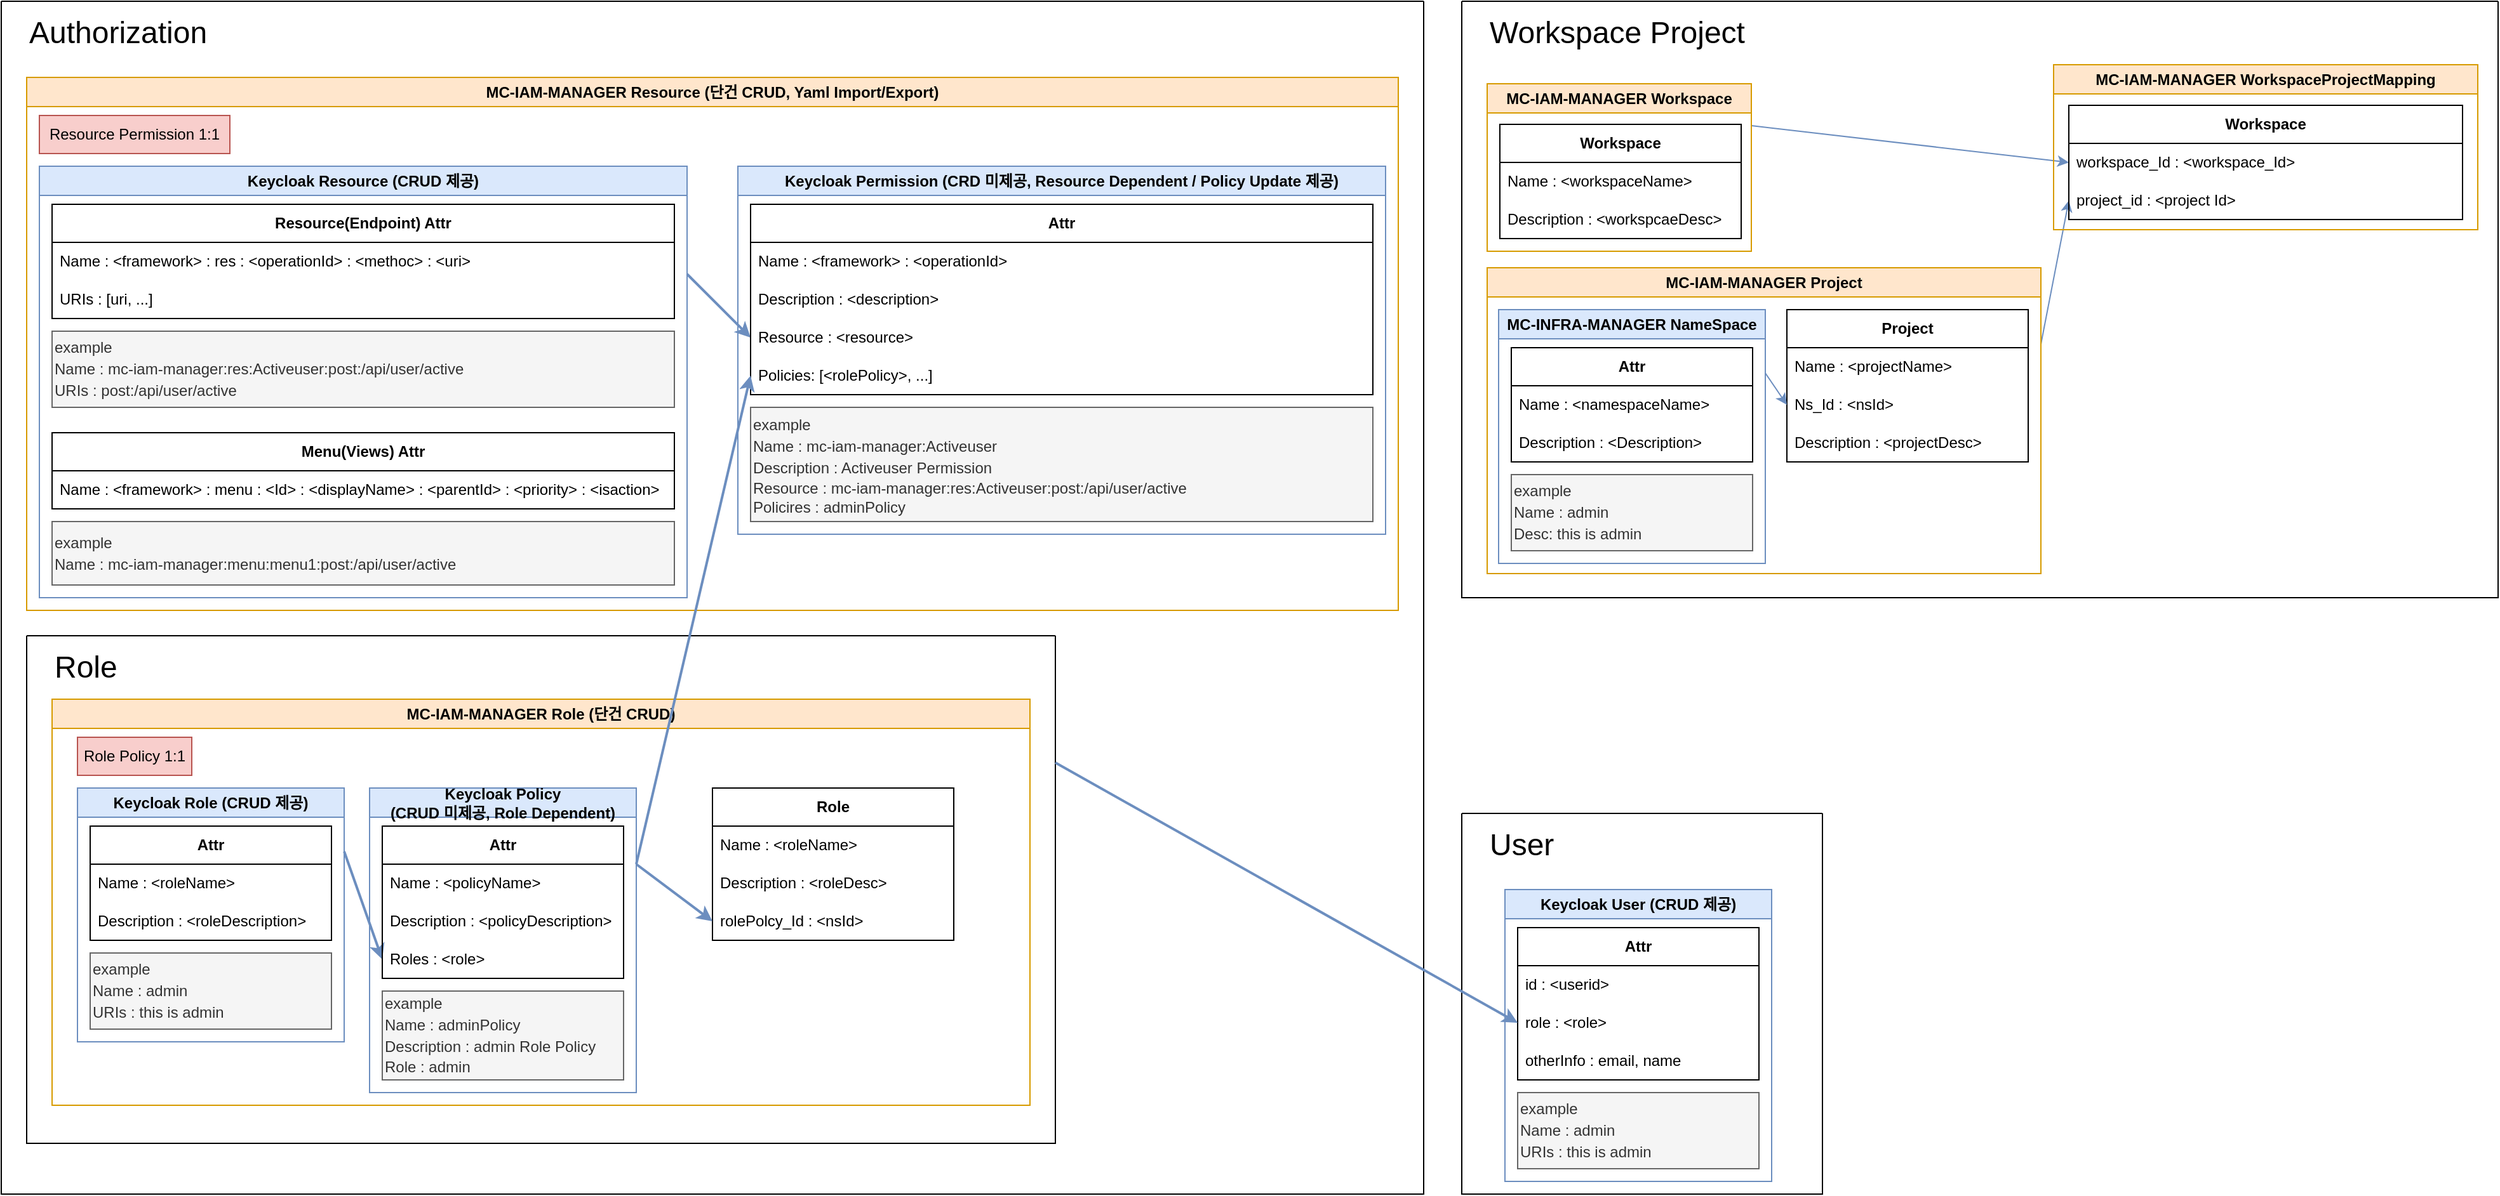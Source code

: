 <mxfile>
    <diagram id="9qXwalDAVlFxUm1vrcqF" name="Page-1">
        <mxGraphModel dx="3088" dy="1493" grid="1" gridSize="10" guides="1" tooltips="1" connect="1" arrows="1" fold="1" page="1" pageScale="1" pageWidth="850" pageHeight="1100" math="0" shadow="0">
            <root>
                <mxCell id="0"/>
                <mxCell id="1" parent="0"/>
                <mxCell id="4" value="" style="swimlane;startSize=0;fontColor=none;fontStyle=0" parent="1" vertex="1">
                    <mxGeometry x="-510" y="70" width="1120" height="940" as="geometry"/>
                </mxCell>
                <mxCell id="5" value="&lt;font style=&quot;font-size: 24px;&quot;&gt;Authorization&lt;/font&gt;" style="text;html=1;strokeColor=none;fillColor=none;align=left;verticalAlign=middle;whiteSpace=wrap;rounded=0;fontColor=none;" parent="4" vertex="1">
                    <mxGeometry x="20" y="10" width="110" height="30" as="geometry"/>
                </mxCell>
                <mxCell id="37" value="MC-IAM-MANAGER Resource (단건 CRUD, Yaml Import/Export)" style="swimlane;whiteSpace=wrap;html=1;fontSize=12;fillColor=#ffe6cc;strokeColor=#d79b00;" parent="4" vertex="1">
                    <mxGeometry x="20" y="60" width="1080" height="420" as="geometry"/>
                </mxCell>
                <mxCell id="50" style="edgeStyle=none;html=1;exitX=1;exitY=0.25;exitDx=0;exitDy=0;entryX=0;entryY=0.5;entryDx=0;entryDy=0;strokeWidth=2;fontSize=12;fontColor=none;fillColor=#dae8fc;strokeColor=#6c8ebf;" parent="37" source="2" target="31" edge="1">
                    <mxGeometry relative="1" as="geometry"/>
                </mxCell>
                <mxCell id="2" value="Keycloak Resource (CRUD 제공)" style="swimlane;whiteSpace=wrap;html=1;fillColor=#dae8fc;strokeColor=#6c8ebf;" parent="37" vertex="1">
                    <mxGeometry x="10" y="70" width="510" height="340" as="geometry"/>
                </mxCell>
                <mxCell id="6" value="&lt;p style=&quot;line-height: 40%; font-size: 12px;&quot;&gt;&lt;font style=&quot;font-size: 12px;&quot;&gt;example&lt;/font&gt;&lt;/p&gt;&lt;p style=&quot;line-height: 40%; font-size: 12px;&quot;&gt;&lt;span style=&quot;background-color: initial;&quot;&gt;&lt;font style=&quot;font-size: 12px;&quot;&gt;Name : mc-iam-manager:res:Activeuser:post:/api/user/active&lt;/font&gt;&lt;/span&gt;&lt;/p&gt;&lt;p style=&quot;line-height: 40%; font-size: 12px;&quot;&gt;&lt;font style=&quot;font-size: 12px;&quot;&gt;URIs :&amp;nbsp;post:/api/user/active&lt;/font&gt;&lt;/p&gt;" style="rounded=0;whiteSpace=wrap;html=1;fontSize=24;align=left;fillColor=#f5f5f5;strokeColor=#666666;fontColor=#333333;" parent="2" vertex="1">
                    <mxGeometry x="10" y="130" width="490" height="60" as="geometry"/>
                </mxCell>
                <mxCell id="7" value="Resource(Endpoint) Attr" style="swimlane;fontStyle=1;childLayout=stackLayout;horizontal=1;startSize=30;horizontalStack=0;resizeParent=1;resizeParentMax=0;resizeLast=0;collapsible=1;marginBottom=0;whiteSpace=wrap;html=1;fontSize=12;fontColor=none;" parent="2" vertex="1">
                    <mxGeometry x="10" y="30" width="490" height="90" as="geometry"/>
                </mxCell>
                <mxCell id="8" value="Name :&amp;nbsp;&lt;span style=&quot;text-align: center;&quot;&gt;&amp;lt;framework&amp;gt; : res : &amp;lt;operationId&amp;gt; : &amp;lt;methoc&amp;gt; : &amp;lt;uri&amp;gt;&lt;/span&gt;" style="text;strokeColor=none;fillColor=none;align=left;verticalAlign=middle;spacingLeft=4;spacingRight=4;overflow=hidden;points=[[0,0.5],[1,0.5]];portConstraint=eastwest;rotatable=0;whiteSpace=wrap;html=1;fontSize=12;fontColor=none;" parent="7" vertex="1">
                    <mxGeometry y="30" width="490" height="30" as="geometry"/>
                </mxCell>
                <mxCell id="9" value="&lt;div style=&quot;text-align: center;&quot;&gt;&lt;span style=&quot;background-color: initial;&quot;&gt;URIs : [uri, ...]&lt;/span&gt;&lt;/div&gt;" style="text;strokeColor=none;fillColor=none;align=left;verticalAlign=middle;spacingLeft=4;spacingRight=4;overflow=hidden;points=[[0,0.5],[1,0.5]];portConstraint=eastwest;rotatable=0;whiteSpace=wrap;html=1;fontSize=12;fontColor=none;" parent="7" vertex="1">
                    <mxGeometry y="60" width="490" height="30" as="geometry"/>
                </mxCell>
                <mxCell id="21" value="Menu(Views) Attr" style="swimlane;fontStyle=1;childLayout=stackLayout;horizontal=1;startSize=30;horizontalStack=0;resizeParent=1;resizeParentMax=0;resizeLast=0;collapsible=1;marginBottom=0;whiteSpace=wrap;html=1;fontSize=12;fontColor=none;" parent="2" vertex="1">
                    <mxGeometry x="10" y="210" width="490" height="60" as="geometry"/>
                </mxCell>
                <mxCell id="22" value="Name :&amp;nbsp;&lt;span style=&quot;text-align: center;&quot;&gt;&amp;lt;framework&amp;gt; : menu : &amp;lt;Id&amp;gt;&amp;nbsp;&lt;/span&gt;&lt;span style=&quot;border-color: var(--border-color); text-align: center;&quot;&gt;: &amp;lt;displayName&lt;/span&gt;&lt;span style=&quot;border-color: var(--border-color); text-align: center;&quot;&gt;&amp;gt;&amp;nbsp;&lt;/span&gt;&lt;span style=&quot;text-align: center;&quot;&gt;: &amp;lt;parentI&lt;/span&gt;&lt;span style=&quot;text-align: center;&quot;&gt;d&amp;gt; : &amp;lt;priority&amp;gt; : &amp;lt;isaction&amp;gt;&lt;/span&gt;" style="text;strokeColor=none;fillColor=none;align=left;verticalAlign=middle;spacingLeft=4;spacingRight=4;overflow=hidden;points=[[0,0.5],[1,0.5]];portConstraint=eastwest;rotatable=0;whiteSpace=wrap;html=1;fontSize=12;fontColor=none;" parent="21" vertex="1">
                    <mxGeometry y="30" width="490" height="30" as="geometry"/>
                </mxCell>
                <mxCell id="24" value="&lt;p style=&quot;line-height: 40%; font-size: 12px;&quot;&gt;&lt;font style=&quot;font-size: 12px;&quot;&gt;example&lt;/font&gt;&lt;/p&gt;&lt;p style=&quot;line-height: 40%; font-size: 12px;&quot;&gt;&lt;span style=&quot;background-color: initial;&quot;&gt;&lt;font style=&quot;font-size: 12px;&quot;&gt;Name : mc-iam-manager:menu:menu1:post:/api/user/active&lt;/font&gt;&lt;/span&gt;&lt;/p&gt;" style="rounded=0;whiteSpace=wrap;html=1;fontSize=24;align=left;fillColor=#f5f5f5;strokeColor=#666666;fontColor=#333333;" parent="2" vertex="1">
                    <mxGeometry x="10" y="280" width="490" height="50" as="geometry"/>
                </mxCell>
                <mxCell id="27" value="Keycloak Permission (CRD 미제공, Resource Dependent / Policy Update 제공)" style="swimlane;whiteSpace=wrap;html=1;fillColor=#dae8fc;strokeColor=#6c8ebf;" parent="37" vertex="1">
                    <mxGeometry x="560" y="70" width="510" height="290" as="geometry"/>
                </mxCell>
                <mxCell id="28" value="&lt;p style=&quot;line-height: 40%; font-size: 12px;&quot;&gt;&lt;font style=&quot;font-size: 12px;&quot;&gt;example&lt;/font&gt;&lt;/p&gt;&lt;p style=&quot;line-height: 40%; font-size: 12px;&quot;&gt;&lt;font style=&quot;font-size: 12px;&quot;&gt;Name : mc-iam-manager:Activeuser&lt;/font&gt;&lt;/p&gt;&lt;p style=&quot;line-height: 40%; font-size: 12px;&quot;&gt;&lt;font style=&quot;font-size: 12px;&quot;&gt;Description : Activeuser Permission&lt;/font&gt;&lt;/p&gt;&lt;p style=&quot;line-height: 40%; font-size: 12px;&quot;&gt;&lt;font style=&quot;font-size: 12px;&quot;&gt;Resource : mc-iam-manager:res:Activeuser:post:/api/user/active&lt;/font&gt;&lt;/p&gt;&lt;p style=&quot;line-height: 0%; font-size: 12px;&quot;&gt;&lt;font style=&quot;font-size: 12px;&quot;&gt;Policires : adminPolicy&lt;/font&gt;&lt;/p&gt;" style="rounded=0;whiteSpace=wrap;html=1;fontSize=24;align=left;fillColor=#f5f5f5;strokeColor=#666666;fontColor=#333333;" parent="27" vertex="1">
                    <mxGeometry x="10" y="190" width="490" height="90" as="geometry"/>
                </mxCell>
                <mxCell id="29" value="Attr" style="swimlane;fontStyle=1;childLayout=stackLayout;horizontal=1;startSize=30;horizontalStack=0;resizeParent=1;resizeParentMax=0;resizeLast=0;collapsible=1;marginBottom=0;whiteSpace=wrap;html=1;fontSize=12;fontColor=none;" parent="27" vertex="1">
                    <mxGeometry x="10" y="30" width="490" height="150" as="geometry"/>
                </mxCell>
                <mxCell id="30" value="Name :&amp;nbsp;&lt;span style=&quot;text-align: center;&quot;&gt;&amp;lt;framework&amp;gt; : &amp;lt;operationId&amp;gt;&lt;/span&gt;" style="text;strokeColor=none;fillColor=none;align=left;verticalAlign=middle;spacingLeft=4;spacingRight=4;overflow=hidden;points=[[0,0.5],[1,0.5]];portConstraint=eastwest;rotatable=0;whiteSpace=wrap;html=1;fontSize=12;fontColor=none;" parent="29" vertex="1">
                    <mxGeometry y="30" width="490" height="30" as="geometry"/>
                </mxCell>
                <mxCell id="35" value="&lt;div style=&quot;text-align: center;&quot;&gt;&lt;span style=&quot;background-color: initial;&quot;&gt;Description : &amp;lt;description&amp;gt;&lt;/span&gt;&lt;/div&gt;" style="text;strokeColor=none;fillColor=none;align=left;verticalAlign=middle;spacingLeft=4;spacingRight=4;overflow=hidden;points=[[0,0.5],[1,0.5]];portConstraint=eastwest;rotatable=0;whiteSpace=wrap;html=1;fontSize=12;fontColor=none;" parent="29" vertex="1">
                    <mxGeometry y="60" width="490" height="30" as="geometry"/>
                </mxCell>
                <mxCell id="31" value="&lt;div style=&quot;text-align: center;&quot;&gt;&lt;span style=&quot;background-color: initial;&quot;&gt;Resource : &amp;lt;resource&amp;gt;&lt;/span&gt;&lt;/div&gt;" style="text;strokeColor=none;fillColor=none;align=left;verticalAlign=middle;spacingLeft=4;spacingRight=4;overflow=hidden;points=[[0,0.5],[1,0.5]];portConstraint=eastwest;rotatable=0;whiteSpace=wrap;html=1;fontSize=12;fontColor=none;" parent="29" vertex="1">
                    <mxGeometry y="90" width="490" height="30" as="geometry"/>
                </mxCell>
                <mxCell id="36" value="&lt;div style=&quot;text-align: center;&quot;&gt;&lt;span style=&quot;background-color: initial;&quot;&gt;Policies: [&amp;lt;rolePolicy&amp;gt;, ...]&lt;/span&gt;&lt;/div&gt;" style="text;strokeColor=none;fillColor=none;align=left;verticalAlign=middle;spacingLeft=4;spacingRight=4;overflow=hidden;points=[[0,0.5],[1,0.5]];portConstraint=eastwest;rotatable=0;whiteSpace=wrap;html=1;fontSize=12;fontColor=none;" parent="29" vertex="1">
                    <mxGeometry y="120" width="490" height="30" as="geometry"/>
                </mxCell>
                <mxCell id="54" value="Resource Permission 1:1" style="text;html=1;strokeColor=#b85450;fillColor=#f8cecc;align=center;verticalAlign=middle;whiteSpace=wrap;rounded=0;fontSize=12;" parent="37" vertex="1">
                    <mxGeometry x="10" y="30" width="150" height="30" as="geometry"/>
                </mxCell>
                <mxCell id="115" value="" style="swimlane;startSize=0;fontColor=none;fontStyle=0" vertex="1" parent="4">
                    <mxGeometry x="20" y="500" width="810" height="400" as="geometry"/>
                </mxCell>
                <mxCell id="116" value="&lt;font style=&quot;font-size: 24px;&quot;&gt;Role&lt;/font&gt;" style="text;html=1;strokeColor=none;fillColor=none;align=left;verticalAlign=middle;whiteSpace=wrap;rounded=0;fontColor=none;" vertex="1" parent="115">
                    <mxGeometry x="20" y="10" width="224" height="30" as="geometry"/>
                </mxCell>
                <mxCell id="26" value="MC-IAM-MANAGER Role (단건 CRUD)" style="swimlane;whiteSpace=wrap;html=1;fontSize=12;fillColor=#ffe6cc;strokeColor=#d79b00;" parent="115" vertex="1">
                    <mxGeometry x="20" y="50" width="770" height="320" as="geometry"/>
                </mxCell>
                <mxCell id="52" style="edgeStyle=none;html=1;exitX=1;exitY=0.25;exitDx=0;exitDy=0;entryX=0;entryY=0.5;entryDx=0;entryDy=0;strokeWidth=2;fontSize=12;fontColor=none;fillColor=#dae8fc;strokeColor=#6c8ebf;" parent="26" source="11" target="25" edge="1">
                    <mxGeometry relative="1" as="geometry"/>
                </mxCell>
                <mxCell id="11" value="Keycloak Role (CRUD 제공)" style="swimlane;whiteSpace=wrap;html=1;fillColor=#dae8fc;strokeColor=#6c8ebf;" parent="26" vertex="1">
                    <mxGeometry x="20" y="70" width="210" height="200" as="geometry"/>
                </mxCell>
                <mxCell id="12" value="&lt;p style=&quot;line-height: 40%; font-size: 12px;&quot;&gt;&lt;font style=&quot;font-size: 12px;&quot;&gt;example&lt;/font&gt;&lt;/p&gt;&lt;p style=&quot;line-height: 40%; font-size: 12px;&quot;&gt;&lt;span style=&quot;background-color: initial;&quot;&gt;&lt;font style=&quot;font-size: 12px;&quot;&gt;Name : admin&lt;/font&gt;&lt;/span&gt;&lt;/p&gt;&lt;p style=&quot;line-height: 40%; font-size: 12px;&quot;&gt;&lt;span style=&quot;background-color: initial;&quot;&gt;URIs : this is admin&lt;/span&gt;&lt;/p&gt;" style="rounded=0;whiteSpace=wrap;html=1;fontSize=24;align=left;fillColor=#f5f5f5;strokeColor=#666666;fontColor=#333333;" parent="11" vertex="1">
                    <mxGeometry x="10" y="130" width="190" height="60" as="geometry"/>
                </mxCell>
                <mxCell id="13" value="Attr" style="swimlane;fontStyle=1;childLayout=stackLayout;horizontal=1;startSize=30;horizontalStack=0;resizeParent=1;resizeParentMax=0;resizeLast=0;collapsible=1;marginBottom=0;whiteSpace=wrap;html=1;fontSize=12;fontColor=none;" parent="11" vertex="1">
                    <mxGeometry x="10" y="30" width="190" height="90" as="geometry"/>
                </mxCell>
                <mxCell id="14" value="Name :&amp;nbsp;&lt;span style=&quot;text-align: center;&quot;&gt;&amp;lt;roleName&amp;gt;&lt;/span&gt;" style="text;strokeColor=none;fillColor=none;align=left;verticalAlign=middle;spacingLeft=4;spacingRight=4;overflow=hidden;points=[[0,0.5],[1,0.5]];portConstraint=eastwest;rotatable=0;whiteSpace=wrap;html=1;fontSize=12;fontColor=none;" parent="13" vertex="1">
                    <mxGeometry y="30" width="190" height="30" as="geometry"/>
                </mxCell>
                <mxCell id="15" value="&lt;div style=&quot;text-align: center;&quot;&gt;Description : &amp;lt;roleDescription&amp;gt;&lt;br&gt;&lt;/div&gt;" style="text;strokeColor=none;fillColor=none;align=left;verticalAlign=middle;spacingLeft=4;spacingRight=4;overflow=hidden;points=[[0,0.5],[1,0.5]];portConstraint=eastwest;rotatable=0;whiteSpace=wrap;html=1;fontSize=12;fontColor=none;" parent="13" vertex="1">
                    <mxGeometry y="60" width="190" height="30" as="geometry"/>
                </mxCell>
                <mxCell id="16" value="Keycloak Policy &lt;br&gt;(CRUD 미제공, Role Dependent)" style="swimlane;whiteSpace=wrap;html=1;fillColor=#dae8fc;strokeColor=#6c8ebf;startSize=23;" parent="26" vertex="1">
                    <mxGeometry x="250" y="70" width="210" height="240" as="geometry"/>
                </mxCell>
                <mxCell id="17" value="&lt;p style=&quot;line-height: 40%; font-size: 12px;&quot;&gt;&lt;font style=&quot;font-size: 12px;&quot;&gt;example&lt;/font&gt;&lt;/p&gt;&lt;p style=&quot;line-height: 40%; font-size: 12px;&quot;&gt;&lt;span style=&quot;background-color: initial;&quot;&gt;&lt;font style=&quot;font-size: 12px;&quot;&gt;Name : adminPolicy&lt;/font&gt;&lt;/span&gt;&lt;/p&gt;&lt;p style=&quot;line-height: 40%; font-size: 12px;&quot;&gt;&lt;span style=&quot;background-color: initial;&quot;&gt;Description : admin Role Policy&lt;/span&gt;&lt;/p&gt;&lt;p style=&quot;line-height: 40%; font-size: 12px;&quot;&gt;&lt;span style=&quot;background-color: initial;&quot;&gt;Role : admin&lt;/span&gt;&lt;/p&gt;" style="rounded=0;whiteSpace=wrap;html=1;fontSize=24;align=left;fillColor=#f5f5f5;strokeColor=#666666;fontColor=#333333;" parent="16" vertex="1">
                    <mxGeometry x="10" y="160" width="190" height="70" as="geometry"/>
                </mxCell>
                <mxCell id="18" value="Attr" style="swimlane;fontStyle=1;childLayout=stackLayout;horizontal=1;startSize=30;horizontalStack=0;resizeParent=1;resizeParentMax=0;resizeLast=0;collapsible=1;marginBottom=0;whiteSpace=wrap;html=1;fontSize=12;fontColor=none;" parent="16" vertex="1">
                    <mxGeometry x="10" y="30" width="190" height="120" as="geometry"/>
                </mxCell>
                <mxCell id="19" value="Name :&amp;nbsp;&lt;span style=&quot;text-align: center;&quot;&gt;&amp;lt;policyName&amp;gt;&lt;/span&gt;" style="text;strokeColor=none;fillColor=none;align=left;verticalAlign=middle;spacingLeft=4;spacingRight=4;overflow=hidden;points=[[0,0.5],[1,0.5]];portConstraint=eastwest;rotatable=0;whiteSpace=wrap;html=1;fontSize=12;fontColor=none;" parent="18" vertex="1">
                    <mxGeometry y="30" width="190" height="30" as="geometry"/>
                </mxCell>
                <mxCell id="20" value="&lt;div style=&quot;text-align: center;&quot;&gt;Description : &amp;lt;policyDescription&amp;gt;&lt;br&gt;&lt;/div&gt;" style="text;strokeColor=none;fillColor=none;align=left;verticalAlign=middle;spacingLeft=4;spacingRight=4;overflow=hidden;points=[[0,0.5],[1,0.5]];portConstraint=eastwest;rotatable=0;whiteSpace=wrap;html=1;fontSize=12;fontColor=none;" parent="18" vertex="1">
                    <mxGeometry y="60" width="190" height="30" as="geometry"/>
                </mxCell>
                <mxCell id="25" value="&lt;div style=&quot;text-align: center;&quot;&gt;Roles : &amp;lt;role&amp;gt;&lt;br&gt;&lt;/div&gt;" style="text;strokeColor=none;fillColor=none;align=left;verticalAlign=middle;spacingLeft=4;spacingRight=4;overflow=hidden;points=[[0,0.5],[1,0.5]];portConstraint=eastwest;rotatable=0;whiteSpace=wrap;html=1;fontSize=12;fontColor=none;" parent="18" vertex="1">
                    <mxGeometry y="90" width="190" height="30" as="geometry"/>
                </mxCell>
                <mxCell id="53" value="Role Policy 1:1" style="text;html=1;strokeColor=#b85450;fillColor=#f8cecc;align=center;verticalAlign=middle;whiteSpace=wrap;rounded=0;fontSize=12;" parent="26" vertex="1">
                    <mxGeometry x="20" y="30" width="90" height="30" as="geometry"/>
                </mxCell>
                <mxCell id="140" value="Role" style="swimlane;fontStyle=1;childLayout=stackLayout;horizontal=1;startSize=30;horizontalStack=0;resizeParent=1;resizeParentMax=0;resizeLast=0;collapsible=1;marginBottom=0;whiteSpace=wrap;html=1;fontSize=12;fontColor=none;" vertex="1" parent="26">
                    <mxGeometry x="520" y="70" width="190" height="120" as="geometry"/>
                </mxCell>
                <mxCell id="141" value="Name :&amp;nbsp;&lt;span style=&quot;text-align: center;&quot;&gt;&amp;lt;roleName&amp;gt;&lt;/span&gt;" style="text;strokeColor=none;fillColor=none;align=left;verticalAlign=middle;spacingLeft=4;spacingRight=4;overflow=hidden;points=[[0,0.5],[1,0.5]];portConstraint=eastwest;rotatable=0;whiteSpace=wrap;html=1;fontSize=12;fontColor=none;" vertex="1" parent="140">
                    <mxGeometry y="30" width="190" height="30" as="geometry"/>
                </mxCell>
                <mxCell id="142" value="&lt;div style=&quot;text-align: center;&quot;&gt;Description : &amp;lt;roleDesc&amp;gt;&lt;br&gt;&lt;/div&gt;" style="text;strokeColor=none;fillColor=none;align=left;verticalAlign=middle;spacingLeft=4;spacingRight=4;overflow=hidden;points=[[0,0.5],[1,0.5]];portConstraint=eastwest;rotatable=0;whiteSpace=wrap;html=1;fontSize=12;fontColor=none;" vertex="1" parent="140">
                    <mxGeometry y="60" width="190" height="30" as="geometry"/>
                </mxCell>
                <mxCell id="143" value="rolePolcy_Id :&amp;nbsp;&lt;span style=&quot;text-align: center;&quot;&gt;&amp;lt;nsId&amp;gt;&lt;/span&gt;" style="text;strokeColor=none;fillColor=none;align=left;verticalAlign=middle;spacingLeft=4;spacingRight=4;overflow=hidden;points=[[0,0.5],[1,0.5]];portConstraint=eastwest;rotatable=0;whiteSpace=wrap;html=1;fontSize=12;fontColor=none;" vertex="1" parent="140">
                    <mxGeometry y="90" width="190" height="30" as="geometry"/>
                </mxCell>
                <mxCell id="139" style="edgeStyle=none;html=1;exitX=1;exitY=0.25;exitDx=0;exitDy=0;entryX=0;entryY=0.5;entryDx=0;entryDy=0;fillColor=#dae8fc;strokeColor=#6c8ebf;strokeWidth=2;" edge="1" parent="26" source="16" target="143">
                    <mxGeometry relative="1" as="geometry">
                        <mxPoint x="1114" y="255" as="targetPoint"/>
                    </mxGeometry>
                </mxCell>
                <mxCell id="144" style="edgeStyle=none;html=1;exitX=1;exitY=0.25;exitDx=0;exitDy=0;entryX=0;entryY=0.5;entryDx=0;entryDy=0;fillColor=#dae8fc;strokeColor=#6c8ebf;strokeWidth=2;" edge="1" parent="4" source="16" target="36">
                    <mxGeometry relative="1" as="geometry"/>
                </mxCell>
                <mxCell id="56" value="" style="swimlane;startSize=0;fontColor=none;fontStyle=0" parent="1" vertex="1">
                    <mxGeometry x="640" y="70" width="816" height="470" as="geometry"/>
                </mxCell>
                <mxCell id="57" value="&lt;font style=&quot;font-size: 24px;&quot;&gt;Workspace Project&lt;/font&gt;" style="text;html=1;strokeColor=none;fillColor=none;align=left;verticalAlign=middle;whiteSpace=wrap;rounded=0;fontColor=none;" parent="56" vertex="1">
                    <mxGeometry x="20" y="10" width="224" height="30" as="geometry"/>
                </mxCell>
                <mxCell id="114" style="edgeStyle=none;html=1;exitX=1;exitY=0.25;exitDx=0;exitDy=0;entryX=0;entryY=0.5;entryDx=0;entryDy=0;fillColor=#dae8fc;strokeColor=#6c8ebf;" edge="1" parent="56" source="76" target="110">
                    <mxGeometry relative="1" as="geometry"/>
                </mxCell>
                <mxCell id="76" value="MC-IAM-MANAGER Workspace" style="swimlane;whiteSpace=wrap;html=1;fontSize=12;fillColor=#ffe6cc;strokeColor=#d79b00;" parent="56" vertex="1">
                    <mxGeometry x="20" y="65" width="208" height="132" as="geometry"/>
                </mxCell>
                <mxCell id="91" value="Workspace" style="swimlane;fontStyle=1;childLayout=stackLayout;horizontal=1;startSize=30;horizontalStack=0;resizeParent=1;resizeParentMax=0;resizeLast=0;collapsible=1;marginBottom=0;whiteSpace=wrap;html=1;fontSize=12;fontColor=none;" parent="76" vertex="1">
                    <mxGeometry x="10" y="32" width="190" height="90" as="geometry"/>
                </mxCell>
                <mxCell id="92" value="Name :&amp;nbsp;&lt;span style=&quot;text-align: center;&quot;&gt;&amp;lt;workspaceName&amp;gt;&lt;/span&gt;" style="text;strokeColor=none;fillColor=none;align=left;verticalAlign=middle;spacingLeft=4;spacingRight=4;overflow=hidden;points=[[0,0.5],[1,0.5]];portConstraint=eastwest;rotatable=0;whiteSpace=wrap;html=1;fontSize=12;fontColor=none;" parent="91" vertex="1">
                    <mxGeometry y="30" width="190" height="30" as="geometry"/>
                </mxCell>
                <mxCell id="93" value="&lt;div style=&quot;text-align: center;&quot;&gt;Description : &amp;lt;workspcaeDesc&amp;gt;&lt;br&gt;&lt;/div&gt;" style="text;strokeColor=none;fillColor=none;align=left;verticalAlign=middle;spacingLeft=4;spacingRight=4;overflow=hidden;points=[[0,0.5],[1,0.5]];portConstraint=eastwest;rotatable=0;whiteSpace=wrap;html=1;fontSize=12;fontColor=none;" parent="91" vertex="1">
                    <mxGeometry y="60" width="190" height="30" as="geometry"/>
                </mxCell>
                <mxCell id="113" style="edgeStyle=none;html=1;exitX=1;exitY=0.25;exitDx=0;exitDy=0;entryX=0;entryY=0.5;entryDx=0;entryDy=0;fillColor=#dae8fc;strokeColor=#6c8ebf;" edge="1" parent="56" source="94" target="111">
                    <mxGeometry relative="1" as="geometry"/>
                </mxCell>
                <mxCell id="94" value="MC-IAM-MANAGER Project" style="swimlane;whiteSpace=wrap;html=1;fontSize=12;fillColor=#ffe6cc;strokeColor=#d79b00;" parent="56" vertex="1">
                    <mxGeometry x="20" y="210" width="436" height="241" as="geometry"/>
                </mxCell>
                <mxCell id="95" value="Project" style="swimlane;fontStyle=1;childLayout=stackLayout;horizontal=1;startSize=30;horizontalStack=0;resizeParent=1;resizeParentMax=0;resizeLast=0;collapsible=1;marginBottom=0;whiteSpace=wrap;html=1;fontSize=12;fontColor=none;" parent="94" vertex="1">
                    <mxGeometry x="236" y="33" width="190" height="120" as="geometry"/>
                </mxCell>
                <mxCell id="96" value="Name :&amp;nbsp;&lt;span style=&quot;text-align: center;&quot;&gt;&amp;lt;projectName&amp;gt;&lt;/span&gt;" style="text;strokeColor=none;fillColor=none;align=left;verticalAlign=middle;spacingLeft=4;spacingRight=4;overflow=hidden;points=[[0,0.5],[1,0.5]];portConstraint=eastwest;rotatable=0;whiteSpace=wrap;html=1;fontSize=12;fontColor=none;" parent="95" vertex="1">
                    <mxGeometry y="30" width="190" height="30" as="geometry"/>
                </mxCell>
                <mxCell id="106" value="Ns_Id :&amp;nbsp;&lt;span style=&quot;text-align: center;&quot;&gt;&amp;lt;nsId&amp;gt;&lt;/span&gt;" style="text;strokeColor=none;fillColor=none;align=left;verticalAlign=middle;spacingLeft=4;spacingRight=4;overflow=hidden;points=[[0,0.5],[1,0.5]];portConstraint=eastwest;rotatable=0;whiteSpace=wrap;html=1;fontSize=12;fontColor=none;" vertex="1" parent="95">
                    <mxGeometry y="60" width="190" height="30" as="geometry"/>
                </mxCell>
                <mxCell id="97" value="&lt;div style=&quot;text-align: center;&quot;&gt;Description : &amp;lt;projectDesc&amp;gt;&lt;br&gt;&lt;/div&gt;" style="text;strokeColor=none;fillColor=none;align=left;verticalAlign=middle;spacingLeft=4;spacingRight=4;overflow=hidden;points=[[0,0.5],[1,0.5]];portConstraint=eastwest;rotatable=0;whiteSpace=wrap;html=1;fontSize=12;fontColor=none;" parent="95" vertex="1">
                    <mxGeometry y="90" width="190" height="30" as="geometry"/>
                </mxCell>
                <mxCell id="107" style="edgeStyle=none;html=1;exitX=1;exitY=0.25;exitDx=0;exitDy=0;entryX=0;entryY=0.5;entryDx=0;entryDy=0;fillColor=#dae8fc;strokeColor=#6c8ebf;" edge="1" parent="94" source="98" target="106">
                    <mxGeometry relative="1" as="geometry"/>
                </mxCell>
                <mxCell id="98" value="MC-INFRA-MANAGER NameSpace" style="swimlane;whiteSpace=wrap;html=1;fillColor=#dae8fc;strokeColor=#6c8ebf;" parent="94" vertex="1">
                    <mxGeometry x="9" y="33" width="210" height="200" as="geometry"/>
                </mxCell>
                <mxCell id="99" value="&lt;p style=&quot;line-height: 40%; font-size: 12px;&quot;&gt;&lt;font style=&quot;font-size: 12px;&quot;&gt;example&lt;/font&gt;&lt;/p&gt;&lt;p style=&quot;line-height: 40%; font-size: 12px;&quot;&gt;&lt;span style=&quot;background-color: initial;&quot;&gt;&lt;font style=&quot;font-size: 12px;&quot;&gt;Name : admin&lt;/font&gt;&lt;/span&gt;&lt;/p&gt;&lt;p style=&quot;line-height: 40%; font-size: 12px;&quot;&gt;&lt;span style=&quot;background-color: initial;&quot;&gt;Desc: this is admin&lt;/span&gt;&lt;/p&gt;" style="rounded=0;whiteSpace=wrap;html=1;fontSize=24;align=left;fillColor=#f5f5f5;strokeColor=#666666;fontColor=#333333;" parent="98" vertex="1">
                    <mxGeometry x="10" y="130" width="190" height="60" as="geometry"/>
                </mxCell>
                <mxCell id="100" value="Attr" style="swimlane;fontStyle=1;childLayout=stackLayout;horizontal=1;startSize=30;horizontalStack=0;resizeParent=1;resizeParentMax=0;resizeLast=0;collapsible=1;marginBottom=0;whiteSpace=wrap;html=1;fontSize=12;fontColor=none;" parent="98" vertex="1">
                    <mxGeometry x="10" y="30" width="190" height="90" as="geometry"/>
                </mxCell>
                <mxCell id="101" value="Name :&amp;nbsp;&lt;span style=&quot;text-align: center;&quot;&gt;&amp;lt;namespaceName&amp;gt;&lt;/span&gt;" style="text;strokeColor=none;fillColor=none;align=left;verticalAlign=middle;spacingLeft=4;spacingRight=4;overflow=hidden;points=[[0,0.5],[1,0.5]];portConstraint=eastwest;rotatable=0;whiteSpace=wrap;html=1;fontSize=12;fontColor=none;" parent="100" vertex="1">
                    <mxGeometry y="30" width="190" height="30" as="geometry"/>
                </mxCell>
                <mxCell id="102" value="&lt;div style=&quot;text-align: center;&quot;&gt;Description : &amp;lt;Description&amp;gt;&lt;br&gt;&lt;/div&gt;" style="text;strokeColor=none;fillColor=none;align=left;verticalAlign=middle;spacingLeft=4;spacingRight=4;overflow=hidden;points=[[0,0.5],[1,0.5]];portConstraint=eastwest;rotatable=0;whiteSpace=wrap;html=1;fontSize=12;fontColor=none;" parent="100" vertex="1">
                    <mxGeometry y="60" width="190" height="30" as="geometry"/>
                </mxCell>
                <mxCell id="108" value="MC-IAM-MANAGER WorkspaceProjectMapping" style="swimlane;whiteSpace=wrap;html=1;fontSize=12;fillColor=#ffe6cc;strokeColor=#d79b00;" vertex="1" parent="56">
                    <mxGeometry x="466" y="50" width="334" height="130" as="geometry"/>
                </mxCell>
                <mxCell id="109" value="Workspace" style="swimlane;fontStyle=1;childLayout=stackLayout;horizontal=1;startSize=30;horizontalStack=0;resizeParent=1;resizeParentMax=0;resizeLast=0;collapsible=1;marginBottom=0;whiteSpace=wrap;html=1;fontSize=12;fontColor=none;" vertex="1" parent="108">
                    <mxGeometry x="12" y="32" width="310" height="90" as="geometry"/>
                </mxCell>
                <mxCell id="110" value="workspace_Id :&amp;nbsp;&lt;span style=&quot;text-align: center;&quot;&gt;&amp;lt;&lt;/span&gt;workspace_Id&lt;span style=&quot;text-align: center;&quot;&gt;&amp;gt;&lt;br&gt;&lt;/span&gt;" style="text;strokeColor=none;fillColor=none;align=left;verticalAlign=middle;spacingLeft=4;spacingRight=4;overflow=hidden;points=[[0,0.5],[1,0.5]];portConstraint=eastwest;rotatable=0;whiteSpace=wrap;html=1;fontSize=12;fontColor=none;" vertex="1" parent="109">
                    <mxGeometry y="30" width="310" height="30" as="geometry"/>
                </mxCell>
                <mxCell id="111" value="&lt;div style=&quot;text-align: center;&quot;&gt;project_id : &amp;lt;project Id&amp;gt;&lt;br&gt;&lt;/div&gt;" style="text;strokeColor=none;fillColor=none;align=left;verticalAlign=middle;spacingLeft=4;spacingRight=4;overflow=hidden;points=[[0,0.5],[1,0.5]];portConstraint=eastwest;rotatable=0;whiteSpace=wrap;html=1;fontSize=12;fontColor=none;" vertex="1" parent="109">
                    <mxGeometry y="60" width="310" height="30" as="geometry"/>
                </mxCell>
                <mxCell id="145" value="" style="swimlane;startSize=0;fontColor=none;fontStyle=0" vertex="1" parent="1">
                    <mxGeometry x="640" y="710" width="284" height="300" as="geometry"/>
                </mxCell>
                <mxCell id="146" value="&lt;font style=&quot;font-size: 24px;&quot;&gt;User&lt;/font&gt;" style="text;html=1;strokeColor=none;fillColor=none;align=left;verticalAlign=middle;whiteSpace=wrap;rounded=0;fontColor=none;" vertex="1" parent="145">
                    <mxGeometry x="20" y="10" width="224" height="30" as="geometry"/>
                </mxCell>
                <mxCell id="166" value="Keycloak User (CRUD 제공)" style="swimlane;whiteSpace=wrap;html=1;fillColor=#dae8fc;strokeColor=#6c8ebf;startSize=23;" vertex="1" parent="145">
                    <mxGeometry x="34" y="60" width="210" height="230" as="geometry"/>
                </mxCell>
                <mxCell id="167" value="&lt;p style=&quot;line-height: 40%; font-size: 12px;&quot;&gt;&lt;font style=&quot;font-size: 12px;&quot;&gt;example&lt;/font&gt;&lt;/p&gt;&lt;p style=&quot;line-height: 40%; font-size: 12px;&quot;&gt;&lt;span style=&quot;background-color: initial;&quot;&gt;&lt;font style=&quot;font-size: 12px;&quot;&gt;Name : admin&lt;/font&gt;&lt;/span&gt;&lt;/p&gt;&lt;p style=&quot;line-height: 40%; font-size: 12px;&quot;&gt;&lt;span style=&quot;background-color: initial;&quot;&gt;URIs : this is admin&lt;/span&gt;&lt;/p&gt;" style="rounded=0;whiteSpace=wrap;html=1;fontSize=24;align=left;fillColor=#f5f5f5;strokeColor=#666666;fontColor=#333333;" vertex="1" parent="166">
                    <mxGeometry x="10" y="160" width="190" height="60" as="geometry"/>
                </mxCell>
                <mxCell id="168" value="Attr" style="swimlane;fontStyle=1;childLayout=stackLayout;horizontal=1;startSize=30;horizontalStack=0;resizeParent=1;resizeParentMax=0;resizeLast=0;collapsible=1;marginBottom=0;whiteSpace=wrap;html=1;fontSize=12;fontColor=none;" vertex="1" parent="166">
                    <mxGeometry x="10" y="30" width="190" height="120" as="geometry"/>
                </mxCell>
                <mxCell id="169" value="id :&amp;nbsp;&lt;span style=&quot;text-align: center;&quot;&gt;&amp;lt;userid&amp;gt;&lt;/span&gt;" style="text;strokeColor=none;fillColor=none;align=left;verticalAlign=middle;spacingLeft=4;spacingRight=4;overflow=hidden;points=[[0,0.5],[1,0.5]];portConstraint=eastwest;rotatable=0;whiteSpace=wrap;html=1;fontSize=12;fontColor=none;" vertex="1" parent="168">
                    <mxGeometry y="30" width="190" height="30" as="geometry"/>
                </mxCell>
                <mxCell id="170" value="&lt;div style=&quot;text-align: center;&quot;&gt;role : &amp;lt;role&amp;gt;&lt;br&gt;&lt;/div&gt;" style="text;strokeColor=none;fillColor=none;align=left;verticalAlign=middle;spacingLeft=4;spacingRight=4;overflow=hidden;points=[[0,0.5],[1,0.5]];portConstraint=eastwest;rotatable=0;whiteSpace=wrap;html=1;fontSize=12;fontColor=none;" vertex="1" parent="168">
                    <mxGeometry y="60" width="190" height="30" as="geometry"/>
                </mxCell>
                <mxCell id="171" value="&lt;div style=&quot;text-align: center;&quot;&gt;otherInfo : email, name&lt;br&gt;&lt;/div&gt;" style="text;strokeColor=none;fillColor=none;align=left;verticalAlign=middle;spacingLeft=4;spacingRight=4;overflow=hidden;points=[[0,0.5],[1,0.5]];portConstraint=eastwest;rotatable=0;whiteSpace=wrap;html=1;fontSize=12;fontColor=none;" vertex="1" parent="168">
                    <mxGeometry y="90" width="190" height="30" as="geometry"/>
                </mxCell>
                <mxCell id="173" style="edgeStyle=none;html=1;exitX=1;exitY=0.25;exitDx=0;exitDy=0;entryX=0;entryY=0.5;entryDx=0;entryDy=0;strokeWidth=2;fillColor=#dae8fc;strokeColor=#6c8ebf;" edge="1" parent="1" source="115" target="170">
                    <mxGeometry relative="1" as="geometry"/>
                </mxCell>
            </root>
        </mxGraphModel>
    </diagram>
</mxfile>